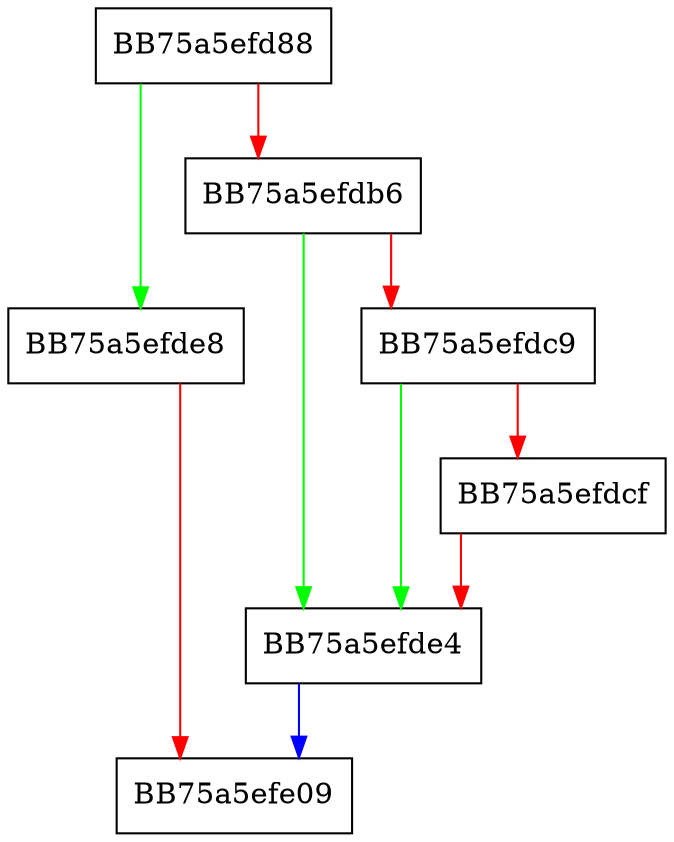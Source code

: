 digraph ScanPowerPointDocument {
  node [shape="box"];
  graph [splines=ortho];
  BB75a5efd88 -> BB75a5efde8 [color="green"];
  BB75a5efd88 -> BB75a5efdb6 [color="red"];
  BB75a5efdb6 -> BB75a5efde4 [color="green"];
  BB75a5efdb6 -> BB75a5efdc9 [color="red"];
  BB75a5efdc9 -> BB75a5efde4 [color="green"];
  BB75a5efdc9 -> BB75a5efdcf [color="red"];
  BB75a5efdcf -> BB75a5efde4 [color="red"];
  BB75a5efde4 -> BB75a5efe09 [color="blue"];
  BB75a5efde8 -> BB75a5efe09 [color="red"];
}